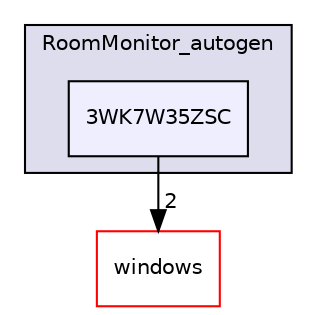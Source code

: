 digraph "cmake-build-debug/RoomMonitor_autogen/3WK7W35ZSC" {
  compound=true
  node [ fontsize="10", fontname="Helvetica"];
  edge [ labelfontsize="10", labelfontname="Helvetica"];
  subgraph clusterdir_3effc713f1c3c2e847b1a9c1e2d4ebed {
    graph [ bgcolor="#ddddee", pencolor="black", label="RoomMonitor_autogen" fontname="Helvetica", fontsize="10", URL="dir_3effc713f1c3c2e847b1a9c1e2d4ebed.html"]
  dir_e8c8aea05d5d29ad1813c23adabb41d4 [shape=box, label="3WK7W35ZSC", style="filled", fillcolor="#eeeeff", pencolor="black", URL="dir_e8c8aea05d5d29ad1813c23adabb41d4.html"];
  }
  dir_fe549de2418b81853b5f194edb4a7f34 [shape=box label="windows" fillcolor="white" style="filled" color="red" URL="dir_fe549de2418b81853b5f194edb4a7f34.html"];
  dir_e8c8aea05d5d29ad1813c23adabb41d4->dir_fe549de2418b81853b5f194edb4a7f34 [headlabel="2", labeldistance=1.5 headhref="dir_000017_000025.html"];
}
